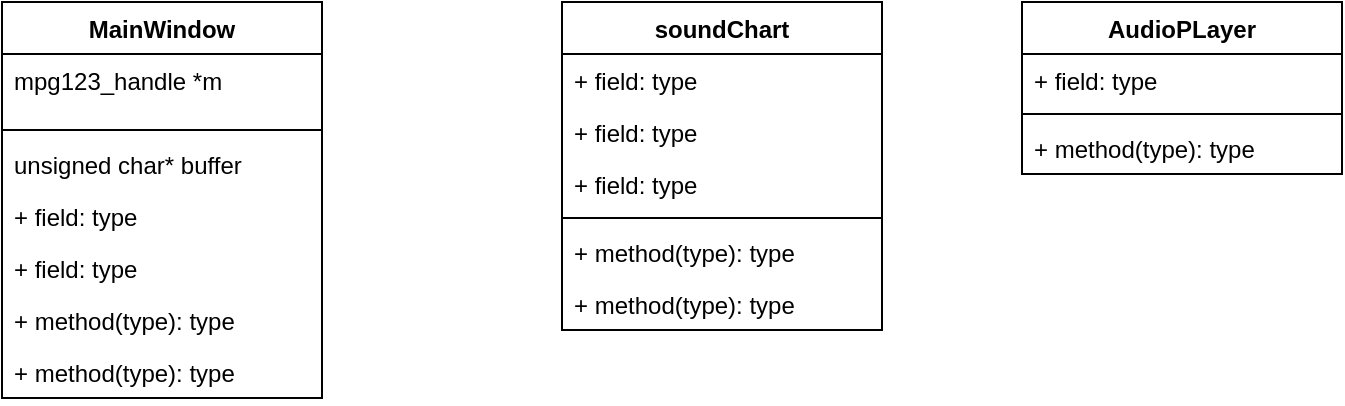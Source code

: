 <mxfile version="14.4.8" type="github">
  <diagram id="C5RBs43oDa-KdzZeNtuy" name="Page-1">
    <mxGraphModel dx="1098" dy="735" grid="1" gridSize="10" guides="1" tooltips="1" connect="1" arrows="1" fold="1" page="1" pageScale="1" pageWidth="827" pageHeight="1169" math="0" shadow="0">
      <root>
        <mxCell id="WIyWlLk6GJQsqaUBKTNV-0" />
        <mxCell id="WIyWlLk6GJQsqaUBKTNV-1" parent="WIyWlLk6GJQsqaUBKTNV-0" />
        <mxCell id="bwgchk8Qk5RyNbZq3sCu-1" value="MainWindow" style="swimlane;fontStyle=1;align=center;verticalAlign=top;childLayout=stackLayout;horizontal=1;startSize=26;horizontalStack=0;resizeParent=1;resizeParentMax=0;resizeLast=0;collapsible=1;marginBottom=0;" parent="WIyWlLk6GJQsqaUBKTNV-1" vertex="1">
          <mxGeometry x="40" y="40" width="160" height="198" as="geometry" />
        </mxCell>
        <mxCell id="bwgchk8Qk5RyNbZq3sCu-2" value="mpg123_handle *m" style="text;strokeColor=none;fillColor=none;align=left;verticalAlign=top;spacingLeft=4;spacingRight=4;overflow=hidden;rotatable=0;points=[[0,0.5],[1,0.5]];portConstraint=eastwest;" parent="bwgchk8Qk5RyNbZq3sCu-1" vertex="1">
          <mxGeometry y="26" width="160" height="34" as="geometry" />
        </mxCell>
        <mxCell id="bwgchk8Qk5RyNbZq3sCu-3" value="" style="line;strokeWidth=1;fillColor=none;align=left;verticalAlign=middle;spacingTop=-1;spacingLeft=3;spacingRight=3;rotatable=0;labelPosition=right;points=[];portConstraint=eastwest;" parent="bwgchk8Qk5RyNbZq3sCu-1" vertex="1">
          <mxGeometry y="60" width="160" height="8" as="geometry" />
        </mxCell>
        <mxCell id="bwgchk8Qk5RyNbZq3sCu-5" value="unsigned char* buffer" style="text;strokeColor=none;fillColor=none;align=left;verticalAlign=top;spacingLeft=4;spacingRight=4;overflow=hidden;rotatable=0;points=[[0,0.5],[1,0.5]];portConstraint=eastwest;" parent="bwgchk8Qk5RyNbZq3sCu-1" vertex="1">
          <mxGeometry y="68" width="160" height="26" as="geometry" />
        </mxCell>
        <mxCell id="bwgchk8Qk5RyNbZq3sCu-13" value="+ field: type" style="text;strokeColor=none;fillColor=none;align=left;verticalAlign=top;spacingLeft=4;spacingRight=4;overflow=hidden;rotatable=0;points=[[0,0.5],[1,0.5]];portConstraint=eastwest;" parent="bwgchk8Qk5RyNbZq3sCu-1" vertex="1">
          <mxGeometry y="94" width="160" height="26" as="geometry" />
        </mxCell>
        <mxCell id="bwgchk8Qk5RyNbZq3sCu-14" value="+ field: type" style="text;strokeColor=none;fillColor=none;align=left;verticalAlign=top;spacingLeft=4;spacingRight=4;overflow=hidden;rotatable=0;points=[[0,0.5],[1,0.5]];portConstraint=eastwest;" parent="bwgchk8Qk5RyNbZq3sCu-1" vertex="1">
          <mxGeometry y="120" width="160" height="26" as="geometry" />
        </mxCell>
        <mxCell id="bwgchk8Qk5RyNbZq3sCu-6" value="+ method(type): type" style="text;strokeColor=none;fillColor=none;align=left;verticalAlign=top;spacingLeft=4;spacingRight=4;overflow=hidden;rotatable=0;points=[[0,0.5],[1,0.5]];portConstraint=eastwest;" parent="bwgchk8Qk5RyNbZq3sCu-1" vertex="1">
          <mxGeometry y="146" width="160" height="26" as="geometry" />
        </mxCell>
        <mxCell id="bwgchk8Qk5RyNbZq3sCu-4" value="+ method(type): type" style="text;strokeColor=none;fillColor=none;align=left;verticalAlign=top;spacingLeft=4;spacingRight=4;overflow=hidden;rotatable=0;points=[[0,0.5],[1,0.5]];portConstraint=eastwest;" parent="bwgchk8Qk5RyNbZq3sCu-1" vertex="1">
          <mxGeometry y="172" width="160" height="26" as="geometry" />
        </mxCell>
        <mxCell id="hnCI1zHz6vbvRWXG4MWJ-0" value="soundChart" style="swimlane;fontStyle=1;align=center;verticalAlign=top;childLayout=stackLayout;horizontal=1;startSize=26;horizontalStack=0;resizeParent=1;resizeParentMax=0;resizeLast=0;collapsible=1;marginBottom=0;" vertex="1" parent="WIyWlLk6GJQsqaUBKTNV-1">
          <mxGeometry x="320" y="40" width="160" height="164" as="geometry" />
        </mxCell>
        <mxCell id="hnCI1zHz6vbvRWXG4MWJ-1" value="+ field: type" style="text;strokeColor=none;fillColor=none;align=left;verticalAlign=top;spacingLeft=4;spacingRight=4;overflow=hidden;rotatable=0;points=[[0,0.5],[1,0.5]];portConstraint=eastwest;" vertex="1" parent="hnCI1zHz6vbvRWXG4MWJ-0">
          <mxGeometry y="26" width="160" height="26" as="geometry" />
        </mxCell>
        <mxCell id="hnCI1zHz6vbvRWXG4MWJ-9" value="+ field: type" style="text;strokeColor=none;fillColor=none;align=left;verticalAlign=top;spacingLeft=4;spacingRight=4;overflow=hidden;rotatable=0;points=[[0,0.5],[1,0.5]];portConstraint=eastwest;" vertex="1" parent="hnCI1zHz6vbvRWXG4MWJ-0">
          <mxGeometry y="52" width="160" height="26" as="geometry" />
        </mxCell>
        <mxCell id="hnCI1zHz6vbvRWXG4MWJ-10" value="+ field: type" style="text;strokeColor=none;fillColor=none;align=left;verticalAlign=top;spacingLeft=4;spacingRight=4;overflow=hidden;rotatable=0;points=[[0,0.5],[1,0.5]];portConstraint=eastwest;" vertex="1" parent="hnCI1zHz6vbvRWXG4MWJ-0">
          <mxGeometry y="78" width="160" height="26" as="geometry" />
        </mxCell>
        <mxCell id="hnCI1zHz6vbvRWXG4MWJ-2" value="" style="line;strokeWidth=1;fillColor=none;align=left;verticalAlign=middle;spacingTop=-1;spacingLeft=3;spacingRight=3;rotatable=0;labelPosition=right;points=[];portConstraint=eastwest;" vertex="1" parent="hnCI1zHz6vbvRWXG4MWJ-0">
          <mxGeometry y="104" width="160" height="8" as="geometry" />
        </mxCell>
        <mxCell id="hnCI1zHz6vbvRWXG4MWJ-3" value="+ method(type): type" style="text;strokeColor=none;fillColor=none;align=left;verticalAlign=top;spacingLeft=4;spacingRight=4;overflow=hidden;rotatable=0;points=[[0,0.5],[1,0.5]];portConstraint=eastwest;" vertex="1" parent="hnCI1zHz6vbvRWXG4MWJ-0">
          <mxGeometry y="112" width="160" height="26" as="geometry" />
        </mxCell>
        <mxCell id="hnCI1zHz6vbvRWXG4MWJ-8" value="+ method(type): type" style="text;strokeColor=none;fillColor=none;align=left;verticalAlign=top;spacingLeft=4;spacingRight=4;overflow=hidden;rotatable=0;points=[[0,0.5],[1,0.5]];portConstraint=eastwest;" vertex="1" parent="hnCI1zHz6vbvRWXG4MWJ-0">
          <mxGeometry y="138" width="160" height="26" as="geometry" />
        </mxCell>
        <mxCell id="hnCI1zHz6vbvRWXG4MWJ-11" value="AudioPLayer" style="swimlane;fontStyle=1;align=center;verticalAlign=top;childLayout=stackLayout;horizontal=1;startSize=26;horizontalStack=0;resizeParent=1;resizeParentMax=0;resizeLast=0;collapsible=1;marginBottom=0;" vertex="1" parent="WIyWlLk6GJQsqaUBKTNV-1">
          <mxGeometry x="550" y="40" width="160" height="86" as="geometry" />
        </mxCell>
        <mxCell id="hnCI1zHz6vbvRWXG4MWJ-12" value="+ field: type" style="text;strokeColor=none;fillColor=none;align=left;verticalAlign=top;spacingLeft=4;spacingRight=4;overflow=hidden;rotatable=0;points=[[0,0.5],[1,0.5]];portConstraint=eastwest;" vertex="1" parent="hnCI1zHz6vbvRWXG4MWJ-11">
          <mxGeometry y="26" width="160" height="26" as="geometry" />
        </mxCell>
        <mxCell id="hnCI1zHz6vbvRWXG4MWJ-13" value="" style="line;strokeWidth=1;fillColor=none;align=left;verticalAlign=middle;spacingTop=-1;spacingLeft=3;spacingRight=3;rotatable=0;labelPosition=right;points=[];portConstraint=eastwest;" vertex="1" parent="hnCI1zHz6vbvRWXG4MWJ-11">
          <mxGeometry y="52" width="160" height="8" as="geometry" />
        </mxCell>
        <mxCell id="hnCI1zHz6vbvRWXG4MWJ-14" value="+ method(type): type" style="text;strokeColor=none;fillColor=none;align=left;verticalAlign=top;spacingLeft=4;spacingRight=4;overflow=hidden;rotatable=0;points=[[0,0.5],[1,0.5]];portConstraint=eastwest;" vertex="1" parent="hnCI1zHz6vbvRWXG4MWJ-11">
          <mxGeometry y="60" width="160" height="26" as="geometry" />
        </mxCell>
      </root>
    </mxGraphModel>
  </diagram>
</mxfile>

